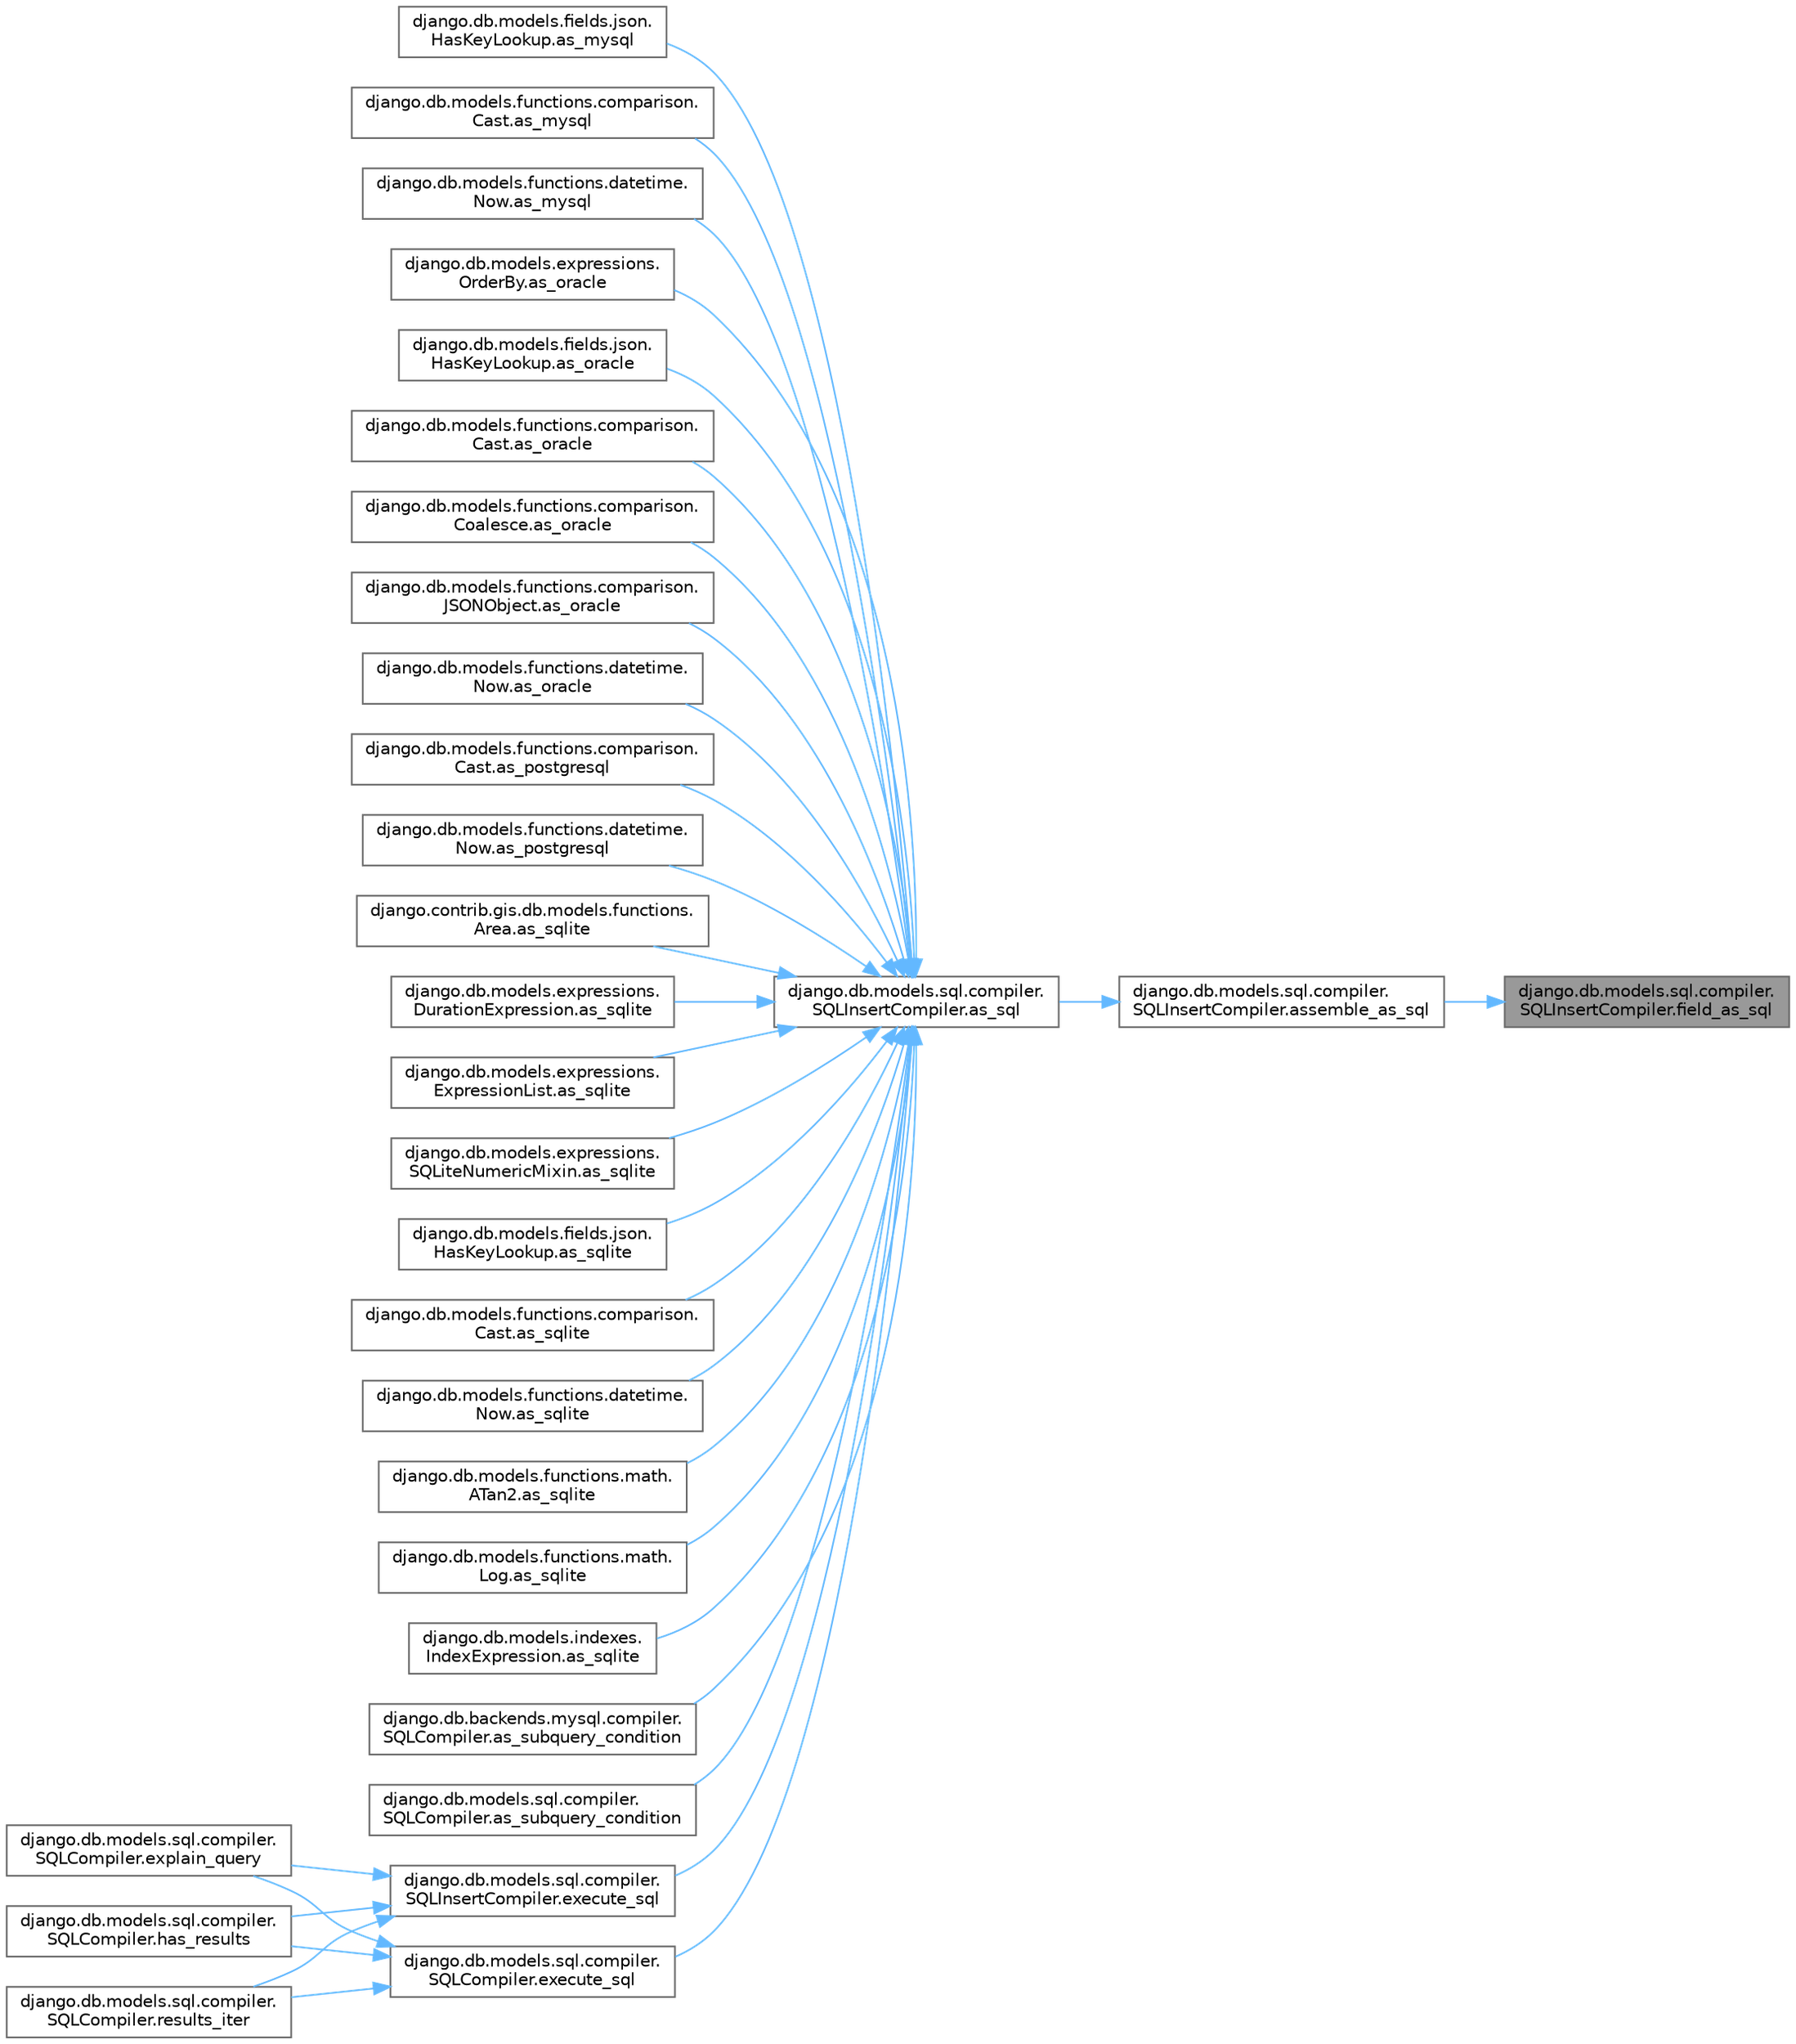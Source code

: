 digraph "django.db.models.sql.compiler.SQLInsertCompiler.field_as_sql"
{
 // LATEX_PDF_SIZE
  bgcolor="transparent";
  edge [fontname=Helvetica,fontsize=10,labelfontname=Helvetica,labelfontsize=10];
  node [fontname=Helvetica,fontsize=10,shape=box,height=0.2,width=0.4];
  rankdir="RL";
  Node1 [id="Node000001",label="django.db.models.sql.compiler.\lSQLInsertCompiler.field_as_sql",height=0.2,width=0.4,color="gray40", fillcolor="grey60", style="filled", fontcolor="black",tooltip=" "];
  Node1 -> Node2 [id="edge1_Node000001_Node000002",dir="back",color="steelblue1",style="solid",tooltip=" "];
  Node2 [id="Node000002",label="django.db.models.sql.compiler.\lSQLInsertCompiler.assemble_as_sql",height=0.2,width=0.4,color="grey40", fillcolor="white", style="filled",URL="$classdjango_1_1db_1_1models_1_1sql_1_1compiler_1_1_s_q_l_insert_compiler.html#a6ce33e68006ce739da9601f67e25e6a8",tooltip=" "];
  Node2 -> Node3 [id="edge2_Node000002_Node000003",dir="back",color="steelblue1",style="solid",tooltip=" "];
  Node3 [id="Node000003",label="django.db.models.sql.compiler.\lSQLInsertCompiler.as_sql",height=0.2,width=0.4,color="grey40", fillcolor="white", style="filled",URL="$classdjango_1_1db_1_1models_1_1sql_1_1compiler_1_1_s_q_l_insert_compiler.html#ae612f9bb390c7242417bb6237a93835d",tooltip=" "];
  Node3 -> Node4 [id="edge3_Node000003_Node000004",dir="back",color="steelblue1",style="solid",tooltip=" "];
  Node4 [id="Node000004",label="django.db.models.fields.json.\lHasKeyLookup.as_mysql",height=0.2,width=0.4,color="grey40", fillcolor="white", style="filled",URL="$classdjango_1_1db_1_1models_1_1fields_1_1json_1_1_has_key_lookup.html#a10f67427287f2c0ea32513ca6f481e96",tooltip=" "];
  Node3 -> Node5 [id="edge4_Node000003_Node000005",dir="back",color="steelblue1",style="solid",tooltip=" "];
  Node5 [id="Node000005",label="django.db.models.functions.comparison.\lCast.as_mysql",height=0.2,width=0.4,color="grey40", fillcolor="white", style="filled",URL="$classdjango_1_1db_1_1models_1_1functions_1_1comparison_1_1_cast.html#a447737891e955909c6a381529a67a84e",tooltip=" "];
  Node3 -> Node6 [id="edge5_Node000003_Node000006",dir="back",color="steelblue1",style="solid",tooltip=" "];
  Node6 [id="Node000006",label="django.db.models.functions.datetime.\lNow.as_mysql",height=0.2,width=0.4,color="grey40", fillcolor="white", style="filled",URL="$classdjango_1_1db_1_1models_1_1functions_1_1datetime_1_1_now.html#a070a9334fb198086c0c4e96e9725d92b",tooltip=" "];
  Node3 -> Node7 [id="edge6_Node000003_Node000007",dir="back",color="steelblue1",style="solid",tooltip=" "];
  Node7 [id="Node000007",label="django.db.models.expressions.\lOrderBy.as_oracle",height=0.2,width=0.4,color="grey40", fillcolor="white", style="filled",URL="$classdjango_1_1db_1_1models_1_1expressions_1_1_order_by.html#af9b6ede9b0df85d6bcf54f983b3a8f6a",tooltip=" "];
  Node3 -> Node8 [id="edge7_Node000003_Node000008",dir="back",color="steelblue1",style="solid",tooltip=" "];
  Node8 [id="Node000008",label="django.db.models.fields.json.\lHasKeyLookup.as_oracle",height=0.2,width=0.4,color="grey40", fillcolor="white", style="filled",URL="$classdjango_1_1db_1_1models_1_1fields_1_1json_1_1_has_key_lookup.html#afbb88aa4fb23b3ec3acdc695c2f52398",tooltip=" "];
  Node3 -> Node9 [id="edge8_Node000003_Node000009",dir="back",color="steelblue1",style="solid",tooltip=" "];
  Node9 [id="Node000009",label="django.db.models.functions.comparison.\lCast.as_oracle",height=0.2,width=0.4,color="grey40", fillcolor="white", style="filled",URL="$classdjango_1_1db_1_1models_1_1functions_1_1comparison_1_1_cast.html#ad466cd7ca85dc257d9e2718f41a263ec",tooltip=" "];
  Node3 -> Node10 [id="edge9_Node000003_Node000010",dir="back",color="steelblue1",style="solid",tooltip=" "];
  Node10 [id="Node000010",label="django.db.models.functions.comparison.\lCoalesce.as_oracle",height=0.2,width=0.4,color="grey40", fillcolor="white", style="filled",URL="$classdjango_1_1db_1_1models_1_1functions_1_1comparison_1_1_coalesce.html#a1bbeea180ef3ef4d8ba5d51d33d6ef85",tooltip=" "];
  Node3 -> Node11 [id="edge10_Node000003_Node000011",dir="back",color="steelblue1",style="solid",tooltip=" "];
  Node11 [id="Node000011",label="django.db.models.functions.comparison.\lJSONObject.as_oracle",height=0.2,width=0.4,color="grey40", fillcolor="white", style="filled",URL="$classdjango_1_1db_1_1models_1_1functions_1_1comparison_1_1_j_s_o_n_object.html#a4b4fa1161d27b0a9bbbdd0370e9af364",tooltip=" "];
  Node3 -> Node12 [id="edge11_Node000003_Node000012",dir="back",color="steelblue1",style="solid",tooltip=" "];
  Node12 [id="Node000012",label="django.db.models.functions.datetime.\lNow.as_oracle",height=0.2,width=0.4,color="grey40", fillcolor="white", style="filled",URL="$classdjango_1_1db_1_1models_1_1functions_1_1datetime_1_1_now.html#ad5e1ae918a5c4d39f675f98280440538",tooltip=" "];
  Node3 -> Node13 [id="edge12_Node000003_Node000013",dir="back",color="steelblue1",style="solid",tooltip=" "];
  Node13 [id="Node000013",label="django.db.models.functions.comparison.\lCast.as_postgresql",height=0.2,width=0.4,color="grey40", fillcolor="white", style="filled",URL="$classdjango_1_1db_1_1models_1_1functions_1_1comparison_1_1_cast.html#ae51aa6aa6fe8ca7064d8bca2f8e05188",tooltip=" "];
  Node3 -> Node14 [id="edge13_Node000003_Node000014",dir="back",color="steelblue1",style="solid",tooltip=" "];
  Node14 [id="Node000014",label="django.db.models.functions.datetime.\lNow.as_postgresql",height=0.2,width=0.4,color="grey40", fillcolor="white", style="filled",URL="$classdjango_1_1db_1_1models_1_1functions_1_1datetime_1_1_now.html#af1402a88867fc6d69f3f56f655f37fca",tooltip=" "];
  Node3 -> Node15 [id="edge14_Node000003_Node000015",dir="back",color="steelblue1",style="solid",tooltip=" "];
  Node15 [id="Node000015",label="django.contrib.gis.db.models.functions.\lArea.as_sqlite",height=0.2,width=0.4,color="grey40", fillcolor="white", style="filled",URL="$classdjango_1_1contrib_1_1gis_1_1db_1_1models_1_1functions_1_1_area.html#ab8bfa3d35d4368e04318069dd28bd2ca",tooltip=" "];
  Node3 -> Node16 [id="edge15_Node000003_Node000016",dir="back",color="steelblue1",style="solid",tooltip=" "];
  Node16 [id="Node000016",label="django.db.models.expressions.\lDurationExpression.as_sqlite",height=0.2,width=0.4,color="grey40", fillcolor="white", style="filled",URL="$classdjango_1_1db_1_1models_1_1expressions_1_1_duration_expression.html#a5f33f70ca03904ce9b2e9824652e9fff",tooltip=" "];
  Node3 -> Node17 [id="edge16_Node000003_Node000017",dir="back",color="steelblue1",style="solid",tooltip=" "];
  Node17 [id="Node000017",label="django.db.models.expressions.\lExpressionList.as_sqlite",height=0.2,width=0.4,color="grey40", fillcolor="white", style="filled",URL="$classdjango_1_1db_1_1models_1_1expressions_1_1_expression_list.html#ae577275a98dec786535830e8d24aa13e",tooltip=" "];
  Node3 -> Node18 [id="edge17_Node000003_Node000018",dir="back",color="steelblue1",style="solid",tooltip=" "];
  Node18 [id="Node000018",label="django.db.models.expressions.\lSQLiteNumericMixin.as_sqlite",height=0.2,width=0.4,color="grey40", fillcolor="white", style="filled",URL="$classdjango_1_1db_1_1models_1_1expressions_1_1_s_q_lite_numeric_mixin.html#a7c649b97074b00e095c4ee2b3bc62482",tooltip=" "];
  Node3 -> Node19 [id="edge18_Node000003_Node000019",dir="back",color="steelblue1",style="solid",tooltip=" "];
  Node19 [id="Node000019",label="django.db.models.fields.json.\lHasKeyLookup.as_sqlite",height=0.2,width=0.4,color="grey40", fillcolor="white", style="filled",URL="$classdjango_1_1db_1_1models_1_1fields_1_1json_1_1_has_key_lookup.html#aaa01efd0fa197e203c40f6f05b000141",tooltip=" "];
  Node3 -> Node20 [id="edge19_Node000003_Node000020",dir="back",color="steelblue1",style="solid",tooltip=" "];
  Node20 [id="Node000020",label="django.db.models.functions.comparison.\lCast.as_sqlite",height=0.2,width=0.4,color="grey40", fillcolor="white", style="filled",URL="$classdjango_1_1db_1_1models_1_1functions_1_1comparison_1_1_cast.html#a1943b51797a168ff6a3ad37005086d8c",tooltip=" "];
  Node3 -> Node21 [id="edge20_Node000003_Node000021",dir="back",color="steelblue1",style="solid",tooltip=" "];
  Node21 [id="Node000021",label="django.db.models.functions.datetime.\lNow.as_sqlite",height=0.2,width=0.4,color="grey40", fillcolor="white", style="filled",URL="$classdjango_1_1db_1_1models_1_1functions_1_1datetime_1_1_now.html#a5525700866738572645141dd6f2ef41c",tooltip=" "];
  Node3 -> Node22 [id="edge21_Node000003_Node000022",dir="back",color="steelblue1",style="solid",tooltip=" "];
  Node22 [id="Node000022",label="django.db.models.functions.math.\lATan2.as_sqlite",height=0.2,width=0.4,color="grey40", fillcolor="white", style="filled",URL="$classdjango_1_1db_1_1models_1_1functions_1_1math_1_1_a_tan2.html#ac343d11000341dfc431de19f416ea4b6",tooltip=" "];
  Node3 -> Node23 [id="edge22_Node000003_Node000023",dir="back",color="steelblue1",style="solid",tooltip=" "];
  Node23 [id="Node000023",label="django.db.models.functions.math.\lLog.as_sqlite",height=0.2,width=0.4,color="grey40", fillcolor="white", style="filled",URL="$classdjango_1_1db_1_1models_1_1functions_1_1math_1_1_log.html#afcc146563033738d87dd1dc17d005111",tooltip=" "];
  Node3 -> Node24 [id="edge23_Node000003_Node000024",dir="back",color="steelblue1",style="solid",tooltip=" "];
  Node24 [id="Node000024",label="django.db.models.indexes.\lIndexExpression.as_sqlite",height=0.2,width=0.4,color="grey40", fillcolor="white", style="filled",URL="$classdjango_1_1db_1_1models_1_1indexes_1_1_index_expression.html#af6e5b161cb97d0b8bce944455e8e0d53",tooltip=" "];
  Node3 -> Node25 [id="edge24_Node000003_Node000025",dir="back",color="steelblue1",style="solid",tooltip=" "];
  Node25 [id="Node000025",label="django.db.backends.mysql.compiler.\lSQLCompiler.as_subquery_condition",height=0.2,width=0.4,color="grey40", fillcolor="white", style="filled",URL="$classdjango_1_1db_1_1backends_1_1mysql_1_1compiler_1_1_s_q_l_compiler.html#ab79da4712a24ed75ce13002a54fe8d46",tooltip=" "];
  Node3 -> Node26 [id="edge25_Node000003_Node000026",dir="back",color="steelblue1",style="solid",tooltip=" "];
  Node26 [id="Node000026",label="django.db.models.sql.compiler.\lSQLCompiler.as_subquery_condition",height=0.2,width=0.4,color="grey40", fillcolor="white", style="filled",URL="$classdjango_1_1db_1_1models_1_1sql_1_1compiler_1_1_s_q_l_compiler.html#a78bdce11e05140ed74db8f5463bedfce",tooltip=" "];
  Node3 -> Node27 [id="edge26_Node000003_Node000027",dir="back",color="steelblue1",style="solid",tooltip=" "];
  Node27 [id="Node000027",label="django.db.models.sql.compiler.\lSQLCompiler.execute_sql",height=0.2,width=0.4,color="grey40", fillcolor="white", style="filled",URL="$classdjango_1_1db_1_1models_1_1sql_1_1compiler_1_1_s_q_l_compiler.html#a07cbbc7958a72203f8ebe9ba29b9356f",tooltip=" "];
  Node27 -> Node28 [id="edge27_Node000027_Node000028",dir="back",color="steelblue1",style="solid",tooltip=" "];
  Node28 [id="Node000028",label="django.db.models.sql.compiler.\lSQLCompiler.explain_query",height=0.2,width=0.4,color="grey40", fillcolor="white", style="filled",URL="$classdjango_1_1db_1_1models_1_1sql_1_1compiler_1_1_s_q_l_compiler.html#ae37702aee3a2c220b0d45022bece3120",tooltip=" "];
  Node27 -> Node29 [id="edge28_Node000027_Node000029",dir="back",color="steelblue1",style="solid",tooltip=" "];
  Node29 [id="Node000029",label="django.db.models.sql.compiler.\lSQLCompiler.has_results",height=0.2,width=0.4,color="grey40", fillcolor="white", style="filled",URL="$classdjango_1_1db_1_1models_1_1sql_1_1compiler_1_1_s_q_l_compiler.html#a730571b9b54a4d28aed6af579018b5d4",tooltip=" "];
  Node27 -> Node30 [id="edge29_Node000027_Node000030",dir="back",color="steelblue1",style="solid",tooltip=" "];
  Node30 [id="Node000030",label="django.db.models.sql.compiler.\lSQLCompiler.results_iter",height=0.2,width=0.4,color="grey40", fillcolor="white", style="filled",URL="$classdjango_1_1db_1_1models_1_1sql_1_1compiler_1_1_s_q_l_compiler.html#ae75172de9cb1885c3c8e9842460ee1a6",tooltip=" "];
  Node3 -> Node31 [id="edge30_Node000003_Node000031",dir="back",color="steelblue1",style="solid",tooltip=" "];
  Node31 [id="Node000031",label="django.db.models.sql.compiler.\lSQLInsertCompiler.execute_sql",height=0.2,width=0.4,color="grey40", fillcolor="white", style="filled",URL="$classdjango_1_1db_1_1models_1_1sql_1_1compiler_1_1_s_q_l_insert_compiler.html#a59b977e6c439adafa1c3b0092dd7074f",tooltip=" "];
  Node31 -> Node28 [id="edge31_Node000031_Node000028",dir="back",color="steelblue1",style="solid",tooltip=" "];
  Node31 -> Node29 [id="edge32_Node000031_Node000029",dir="back",color="steelblue1",style="solid",tooltip=" "];
  Node31 -> Node30 [id="edge33_Node000031_Node000030",dir="back",color="steelblue1",style="solid",tooltip=" "];
}
